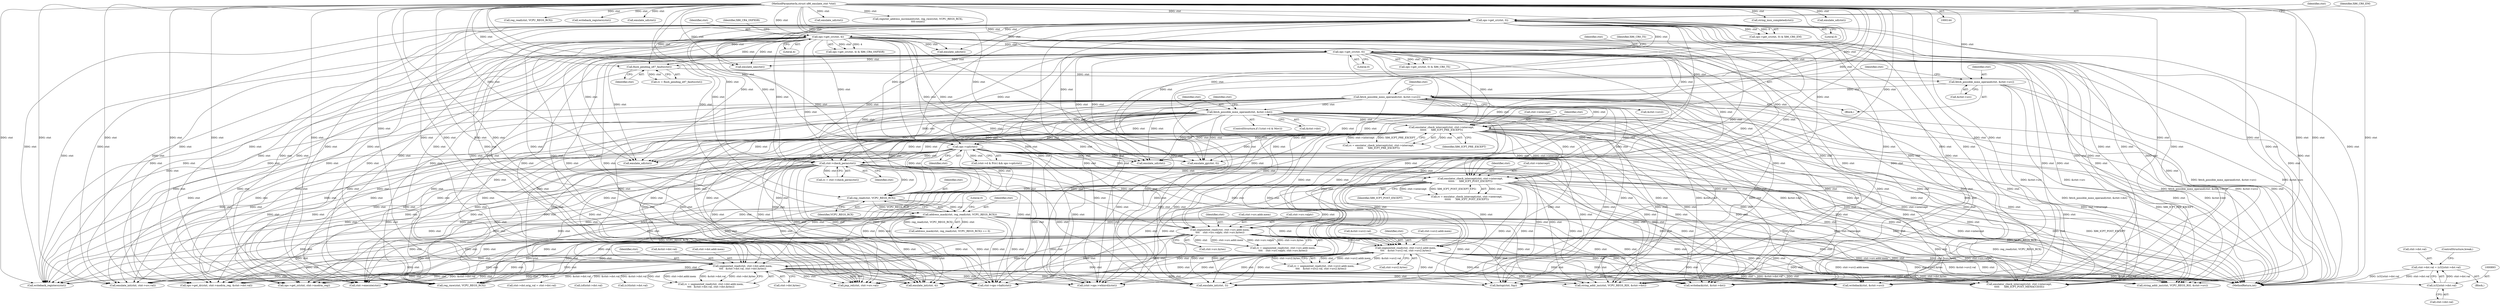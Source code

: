digraph "0_linux_234f3ce485d54017f15cf5e0699cff4100121601_8@pointer" {
"1000886" [label="(Call,ctxt->dst.val = (s32)ctxt->dst.val)"];
"1000892" [label="(Call,(s32)ctxt->dst.val)"];
"1000621" [label="(Call,segmented_read(ctxt, ctxt->dst.addr.mem,\n\t\t\t\t   &ctxt->dst.val, ctxt->dst.bytes))"];
"1000375" [label="(Call,emulator_check_intercept(ctxt, ctxt->intercept,\n\t\t\t\t\t\t      X86_ICPT_PRE_EXCEPT))"];
"1000342" [label="(Call,fetch_possible_mmx_operand(ctxt, &ctxt->src2))"];
"1000336" [label="(Call,fetch_possible_mmx_operand(ctxt, &ctxt->src))"];
"1000329" [label="(Call,flush_pending_x87_faults(ctxt))"];
"1000290" [label="(Call,ops->get_cr(ctxt, 4))"];
"1000278" [label="(Call,ops->get_cr(ctxt, 0))"];
"1000145" [label="(MethodParameterIn,struct x86_emulate_ctxt *ctxt)"];
"1000310" [label="(Call,ops->get_cr(ctxt, 0))"];
"1000355" [label="(Call,fetch_possible_mmx_operand(ctxt, &ctxt->dst))"];
"1000393" [label="(Call,ops->cpl(ctxt))"];
"1000523" [label="(Call,segmented_read(ctxt, ctxt->src.addr.mem,\n\t\t\t\t    ctxt->src.valptr, ctxt->src.bytes))"];
"1000440" [label="(Call,ctxt->check_perm(ctxt))"];
"1000485" [label="(Call,address_mask(ctxt, reg_read(ctxt, VCPU_REGS_RCX)))"];
"1000487" [label="(Call,reg_read(ctxt, VCPU_REGS_RCX))"];
"1000461" [label="(Call,emulator_check_intercept(ctxt, ctxt->intercept,\n\t\t\t\t\t\t      X86_ICPT_POST_EXCEPT))"];
"1000569" [label="(Call,segmented_read(ctxt, ctxt->src2.addr.mem,\n\t\t\t\t    &ctxt->src2.val, ctxt->src2.bytes))"];
"1000578" [label="(Call,&ctxt->src2.val)"];
"1000342" [label="(Call,fetch_possible_mmx_operand(ctxt, &ctxt->src2))"];
"1000327" [label="(Call,rc = flush_pending_x87_faults(ctxt))"];
"1000936" [label="(Call,jmp_rel(ctxt, ctxt->src.val))"];
"1000290" [label="(Call,ops->get_cr(ctxt, 4))"];
"1001155" [label="(Call,reg_read(ctxt, VCPU_REGS_RCX))"];
"1001180" [label="(Call,writeback_registers(ctxt))"];
"1000646" [label="(Call,ctxt->dst.orig_val = ctxt->dst.val)"];
"1000488" [label="(Identifier,ctxt)"];
"1000326" [label="(Block,)"];
"1000336" [label="(Call,fetch_possible_mmx_operand(ctxt, &ctxt->src))"];
"1000462" [label="(Identifier,ctxt)"];
"1000862" [label="(Call,(s8)ctxt->dst.val)"];
"1000376" [label="(Identifier,ctxt)"];
"1000292" [label="(Literal,4)"];
"1000352" [label="(Identifier,ctxt)"];
"1000877" [label="(Call,(s16)ctxt->dst.val)"];
"1000854" [label="(Block,)"];
"1000216" [label="(Call,emulate_ud(ctxt))"];
"1000309" [label="(Call,ops->get_cr(ctxt, 0) & X86_CR0_TS)"];
"1000928" [label="(Call,emulate_int(ctxt, 4))"];
"1000537" [label="(Call,ctxt->src.bytes)"];
"1000365" [label="(Identifier,ctxt)"];
"1000622" [label="(Identifier,ctxt)"];
"1000279" [label="(Identifier,ctxt)"];
"1000567" [label="(Call,rc = segmented_read(ctxt, ctxt->src2.addr.mem,\n\t\t\t\t    &ctxt->src2.val, ctxt->src2.bytes))"];
"1001044" [label="(Call,writeback(ctxt, &ctxt->dst))"];
"1000438" [label="(Call,rc = ctxt->check_perm(ctxt))"];
"1001023" [label="(Call,writeback(ctxt, &ctxt->src))"];
"1000377" [label="(Call,ctxt->intercept)"];
"1000404" [label="(Call,emulate_ud(ctxt))"];
"1000387" [label="(Call,(ctxt->d & Priv) && ops->cpl(ctxt))"];
"1000291" [label="(Identifier,ctxt)"];
"1000375" [label="(Call,emulator_check_intercept(ctxt, ctxt->intercept,\n\t\t\t\t\t\t      X86_ICPT_PRE_EXCEPT))"];
"1000892" [label="(Call,(s32)ctxt->dst.val)"];
"1000672" [label="(Call,emulator_check_intercept(ctxt, ctxt->intercept,\n\t\t\t\t\t      X86_ICPT_POST_MEMACCESS))"];
"1000524" [label="(Identifier,ctxt)"];
"1000525" [label="(Call,ctxt->src.addr.mem)"];
"1000489" [label="(Identifier,VCPU_REGS_RCX)"];
"1000459" [label="(Call,rc = emulator_check_intercept(ctxt, ctxt->intercept,\n\t\t\t\t\t\t      X86_ICPT_POST_EXCEPT))"];
"1000532" [label="(Call,ctxt->src.valptr)"];
"1000373" [label="(Call,rc = emulator_check_intercept(ctxt, ctxt->intercept,\n\t\t\t\t\t\t      X86_ICPT_PRE_EXCEPT))"];
"1000490" [label="(Literal,0)"];
"1000356" [label="(Identifier,ctxt)"];
"1001070" [label="(Call,string_addr_inc(ctxt, VCPU_REGS_RSI, &ctxt->src))"];
"1000570" [label="(Identifier,ctxt)"];
"1000521" [label="(Call,rc = segmented_read(ctxt, ctxt->src.addr.mem,\n\t\t\t\t    ctxt->src.valptr, ctxt->src.bytes))"];
"1000409" [label="(Call,emulate_gp(ctxt, 0))"];
"1000584" [label="(Call,ctxt->src2.bytes)"];
"1000487" [label="(Call,reg_read(ctxt, VCPU_REGS_RCX))"];
"1000571" [label="(Call,ctxt->src2.addr.mem)"];
"1000904" [label="(Call,emulate_int(ctxt, 3))"];
"1000394" [label="(Identifier,ctxt)"];
"1000338" [label="(Call,&ctxt->src)"];
"1000380" [label="(Identifier,X86_ICPT_PRE_EXCEPT)"];
"1001257" [label="(Call,ops->get_cr(ctxt, ctxt->modrm_reg))"];
"1000264" [label="(Call,emulate_ud(ctxt))"];
"1000281" [label="(Identifier,X86_CR0_EM)"];
"1000329" [label="(Call,flush_pending_x87_faults(ctxt))"];
"1000278" [label="(Call,ops->get_cr(ctxt, 0))"];
"1000886" [label="(Call,ctxt->dst.val = (s32)ctxt->dst.val)"];
"1000486" [label="(Identifier,ctxt)"];
"1001480" [label="(MethodReturn,int)"];
"1001226" [label="(Call,writeback_registers(ctxt))"];
"1000311" [label="(Identifier,ctxt)"];
"1000619" [label="(Call,rc = segmented_read(ctxt, ctxt->dst.addr.mem,\n\t\t\t\t   &ctxt->dst.val, ctxt->dst.bytes))"];
"1001134" [label="(Call,register_address_increment(ctxt, reg_rmw(ctxt, VCPU_REGS_RCX),\n\t\t\t\t-count))"];
"1000636" [label="(Call,ctxt->dst.bytes)"];
"1000485" [label="(Call,address_mask(ctxt, reg_read(ctxt, VCPU_REGS_RCX)))"];
"1000737" [label="(Call,ctxt->execute(ctxt))"];
"1000899" [label="(ControlStructure,break;)"];
"1000348" [label="(ControlStructure,if (!(ctxt->d & Mov)))"];
"1000297" [label="(Call,emulate_ud(ctxt))"];
"1000357" [label="(Call,&ctxt->dst)"];
"1000393" [label="(Call,ops->cpl(ctxt))"];
"1000630" [label="(Call,&ctxt->dst.val)"];
"1000277" [label="(Call,ops->get_cr(ctxt, 0) & X86_CR0_EM)"];
"1001143" [label="(Call,string_insn_completed(ctxt))"];
"1000461" [label="(Call,emulator_check_intercept(ctxt, ctxt->intercept,\n\t\t\t\t\t\t      X86_ICPT_POST_EXCEPT))"];
"1000337" [label="(Identifier,ctxt)"];
"1000312" [label="(Literal,0)"];
"1000317" [label="(Call,emulate_nm(ctxt))"];
"1000194" [label="(Call,emulate_ud(ctxt))"];
"1001136" [label="(Call,reg_rmw(ctxt, VCPU_REGS_RCX))"];
"1000145" [label="(MethodParameterIn,struct x86_emulate_ctxt *ctxt)"];
"1000726" [label="(Call,fastop(ctxt, fop))"];
"1000463" [label="(Call,ctxt->intercept)"];
"1000623" [label="(Call,ctxt->dst.addr.mem)"];
"1000344" [label="(Call,&ctxt->src2)"];
"1001085" [label="(Call,string_addr_inc(ctxt, VCPU_REGS_RDI, &ctxt->dst))"];
"1000484" [label="(Call,address_mask(ctxt, reg_read(ctxt, VCPU_REGS_RCX)) == 0)"];
"1000466" [label="(Identifier,X86_ICPT_POST_EXCEPT)"];
"1000280" [label="(Literal,0)"];
"1000330" [label="(Identifier,ctxt)"];
"1000569" [label="(Call,segmented_read(ctxt, ctxt->src2.addr.mem,\n\t\t\t\t    &ctxt->src2.val, ctxt->src2.bytes))"];
"1000441" [label="(Identifier,ctxt)"];
"1000313" [label="(Identifier,X86_CR0_TS)"];
"1000887" [label="(Call,ctxt->dst.val)"];
"1000621" [label="(Call,segmented_read(ctxt, ctxt->dst.addr.mem,\n\t\t\t\t   &ctxt->dst.val, ctxt->dst.bytes))"];
"1000355" [label="(Call,fetch_possible_mmx_operand(ctxt, &ctxt->dst))"];
"1000289" [label="(Call,ops->get_cr(ctxt, 4) & X86_CR4_OSFXSR)"];
"1000523" [label="(Call,segmented_read(ctxt, ctxt->src.addr.mem,\n\t\t\t\t    ctxt->src.valptr, ctxt->src.bytes))"];
"1000343" [label="(Identifier,ctxt)"];
"1000952" [label="(Call,ctxt->ops->halt(ctxt))"];
"1000293" [label="(Identifier,X86_CR4_OSFXSR)"];
"1000440" [label="(Call,ctxt->check_perm(ctxt))"];
"1001242" [label="(Call,(ctxt->ops->wbinvd)(ctxt))"];
"1000911" [label="(Call,emulate_int(ctxt, ctxt->src.val))"];
"1001264" [label="(Call,ops->get_dr(ctxt, ctxt->modrm_reg, &ctxt->dst.val))"];
"1000428" [label="(Call,emulate_ud(ctxt))"];
"1000310" [label="(Call,ops->get_cr(ctxt, 0))"];
"1000894" [label="(Call,ctxt->dst.val)"];
"1000886" -> "1000854"  [label="AST: "];
"1000886" -> "1000892"  [label="CFG: "];
"1000887" -> "1000886"  [label="AST: "];
"1000892" -> "1000886"  [label="AST: "];
"1000899" -> "1000886"  [label="CFG: "];
"1000886" -> "1001480"  [label="DDG: (s32)ctxt->dst.val"];
"1000886" -> "1001480"  [label="DDG: ctxt->dst.val"];
"1000892" -> "1000886"  [label="DDG: ctxt->dst.val"];
"1000892" -> "1000894"  [label="CFG: "];
"1000893" -> "1000892"  [label="AST: "];
"1000894" -> "1000892"  [label="AST: "];
"1000621" -> "1000892"  [label="DDG: &ctxt->dst.val"];
"1000621" -> "1000619"  [label="AST: "];
"1000621" -> "1000636"  [label="CFG: "];
"1000622" -> "1000621"  [label="AST: "];
"1000623" -> "1000621"  [label="AST: "];
"1000630" -> "1000621"  [label="AST: "];
"1000636" -> "1000621"  [label="AST: "];
"1000619" -> "1000621"  [label="CFG: "];
"1000621" -> "1001480"  [label="DDG: &ctxt->dst.val"];
"1000621" -> "1001480"  [label="DDG: ctxt"];
"1000621" -> "1001480"  [label="DDG: ctxt->dst.addr.mem"];
"1000621" -> "1001480"  [label="DDG: ctxt->dst.bytes"];
"1000621" -> "1000619"  [label="DDG: ctxt"];
"1000621" -> "1000619"  [label="DDG: ctxt->dst.addr.mem"];
"1000621" -> "1000619"  [label="DDG: &ctxt->dst.val"];
"1000621" -> "1000619"  [label="DDG: ctxt->dst.bytes"];
"1000375" -> "1000621"  [label="DDG: ctxt"];
"1000393" -> "1000621"  [label="DDG: ctxt"];
"1000523" -> "1000621"  [label="DDG: ctxt"];
"1000342" -> "1000621"  [label="DDG: ctxt"];
"1000310" -> "1000621"  [label="DDG: ctxt"];
"1000569" -> "1000621"  [label="DDG: ctxt"];
"1000440" -> "1000621"  [label="DDG: ctxt"];
"1000278" -> "1000621"  [label="DDG: ctxt"];
"1000355" -> "1000621"  [label="DDG: ctxt"];
"1000485" -> "1000621"  [label="DDG: ctxt"];
"1000290" -> "1000621"  [label="DDG: ctxt"];
"1000461" -> "1000621"  [label="DDG: ctxt"];
"1000145" -> "1000621"  [label="DDG: ctxt"];
"1000621" -> "1000646"  [label="DDG: &ctxt->dst.val"];
"1000621" -> "1000672"  [label="DDG: ctxt"];
"1000621" -> "1000726"  [label="DDG: ctxt"];
"1000621" -> "1000737"  [label="DDG: ctxt"];
"1000621" -> "1000862"  [label="DDG: &ctxt->dst.val"];
"1000621" -> "1000877"  [label="DDG: &ctxt->dst.val"];
"1000621" -> "1000904"  [label="DDG: ctxt"];
"1000621" -> "1000911"  [label="DDG: ctxt"];
"1000621" -> "1000928"  [label="DDG: ctxt"];
"1000621" -> "1000936"  [label="DDG: ctxt"];
"1000621" -> "1000952"  [label="DDG: ctxt"];
"1000621" -> "1001023"  [label="DDG: ctxt"];
"1000621" -> "1001044"  [label="DDG: ctxt"];
"1000621" -> "1001070"  [label="DDG: ctxt"];
"1000621" -> "1001085"  [label="DDG: ctxt"];
"1000621" -> "1001136"  [label="DDG: ctxt"];
"1000621" -> "1001226"  [label="DDG: ctxt"];
"1000621" -> "1001242"  [label="DDG: ctxt"];
"1000621" -> "1001257"  [label="DDG: ctxt"];
"1000621" -> "1001264"  [label="DDG: ctxt"];
"1000621" -> "1001264"  [label="DDG: &ctxt->dst.val"];
"1000375" -> "1000373"  [label="AST: "];
"1000375" -> "1000380"  [label="CFG: "];
"1000376" -> "1000375"  [label="AST: "];
"1000377" -> "1000375"  [label="AST: "];
"1000380" -> "1000375"  [label="AST: "];
"1000373" -> "1000375"  [label="CFG: "];
"1000375" -> "1001480"  [label="DDG: ctxt"];
"1000375" -> "1001480"  [label="DDG: ctxt->intercept"];
"1000375" -> "1001480"  [label="DDG: X86_ICPT_PRE_EXCEPT"];
"1000375" -> "1000373"  [label="DDG: ctxt"];
"1000375" -> "1000373"  [label="DDG: ctxt->intercept"];
"1000375" -> "1000373"  [label="DDG: X86_ICPT_PRE_EXCEPT"];
"1000342" -> "1000375"  [label="DDG: ctxt"];
"1000310" -> "1000375"  [label="DDG: ctxt"];
"1000278" -> "1000375"  [label="DDG: ctxt"];
"1000355" -> "1000375"  [label="DDG: ctxt"];
"1000290" -> "1000375"  [label="DDG: ctxt"];
"1000145" -> "1000375"  [label="DDG: ctxt"];
"1000375" -> "1000393"  [label="DDG: ctxt"];
"1000375" -> "1000404"  [label="DDG: ctxt"];
"1000375" -> "1000409"  [label="DDG: ctxt"];
"1000375" -> "1000428"  [label="DDG: ctxt"];
"1000375" -> "1000440"  [label="DDG: ctxt"];
"1000375" -> "1000461"  [label="DDG: ctxt"];
"1000375" -> "1000461"  [label="DDG: ctxt->intercept"];
"1000375" -> "1000487"  [label="DDG: ctxt"];
"1000375" -> "1000523"  [label="DDG: ctxt"];
"1000375" -> "1000569"  [label="DDG: ctxt"];
"1000375" -> "1000672"  [label="DDG: ctxt"];
"1000375" -> "1000672"  [label="DDG: ctxt->intercept"];
"1000375" -> "1000726"  [label="DDG: ctxt"];
"1000375" -> "1000737"  [label="DDG: ctxt"];
"1000375" -> "1000904"  [label="DDG: ctxt"];
"1000375" -> "1000911"  [label="DDG: ctxt"];
"1000375" -> "1000928"  [label="DDG: ctxt"];
"1000375" -> "1000936"  [label="DDG: ctxt"];
"1000375" -> "1000952"  [label="DDG: ctxt"];
"1000375" -> "1001023"  [label="DDG: ctxt"];
"1000375" -> "1001044"  [label="DDG: ctxt"];
"1000375" -> "1001070"  [label="DDG: ctxt"];
"1000375" -> "1001085"  [label="DDG: ctxt"];
"1000375" -> "1001136"  [label="DDG: ctxt"];
"1000375" -> "1001226"  [label="DDG: ctxt"];
"1000375" -> "1001242"  [label="DDG: ctxt"];
"1000375" -> "1001257"  [label="DDG: ctxt"];
"1000375" -> "1001264"  [label="DDG: ctxt"];
"1000342" -> "1000326"  [label="AST: "];
"1000342" -> "1000344"  [label="CFG: "];
"1000343" -> "1000342"  [label="AST: "];
"1000344" -> "1000342"  [label="AST: "];
"1000352" -> "1000342"  [label="CFG: "];
"1000342" -> "1001480"  [label="DDG: &ctxt->src2"];
"1000342" -> "1001480"  [label="DDG: ctxt"];
"1000342" -> "1001480"  [label="DDG: fetch_possible_mmx_operand(ctxt, &ctxt->src2)"];
"1000336" -> "1000342"  [label="DDG: ctxt"];
"1000145" -> "1000342"  [label="DDG: ctxt"];
"1000342" -> "1000355"  [label="DDG: ctxt"];
"1000342" -> "1000393"  [label="DDG: ctxt"];
"1000342" -> "1000404"  [label="DDG: ctxt"];
"1000342" -> "1000409"  [label="DDG: ctxt"];
"1000342" -> "1000428"  [label="DDG: ctxt"];
"1000342" -> "1000440"  [label="DDG: ctxt"];
"1000342" -> "1000461"  [label="DDG: ctxt"];
"1000342" -> "1000487"  [label="DDG: ctxt"];
"1000342" -> "1000523"  [label="DDG: ctxt"];
"1000342" -> "1000569"  [label="DDG: ctxt"];
"1000342" -> "1000672"  [label="DDG: ctxt"];
"1000342" -> "1000726"  [label="DDG: ctxt"];
"1000342" -> "1000737"  [label="DDG: ctxt"];
"1000342" -> "1000904"  [label="DDG: ctxt"];
"1000342" -> "1000911"  [label="DDG: ctxt"];
"1000342" -> "1000928"  [label="DDG: ctxt"];
"1000342" -> "1000936"  [label="DDG: ctxt"];
"1000342" -> "1000952"  [label="DDG: ctxt"];
"1000342" -> "1001023"  [label="DDG: ctxt"];
"1000342" -> "1001044"  [label="DDG: ctxt"];
"1000342" -> "1001070"  [label="DDG: ctxt"];
"1000342" -> "1001085"  [label="DDG: ctxt"];
"1000342" -> "1001136"  [label="DDG: ctxt"];
"1000342" -> "1001226"  [label="DDG: ctxt"];
"1000342" -> "1001242"  [label="DDG: ctxt"];
"1000342" -> "1001257"  [label="DDG: ctxt"];
"1000342" -> "1001264"  [label="DDG: ctxt"];
"1000336" -> "1000326"  [label="AST: "];
"1000336" -> "1000338"  [label="CFG: "];
"1000337" -> "1000336"  [label="AST: "];
"1000338" -> "1000336"  [label="AST: "];
"1000343" -> "1000336"  [label="CFG: "];
"1000336" -> "1001480"  [label="DDG: fetch_possible_mmx_operand(ctxt, &ctxt->src)"];
"1000336" -> "1001480"  [label="DDG: &ctxt->src"];
"1000329" -> "1000336"  [label="DDG: ctxt"];
"1000145" -> "1000336"  [label="DDG: ctxt"];
"1000336" -> "1001023"  [label="DDG: &ctxt->src"];
"1000336" -> "1001070"  [label="DDG: &ctxt->src"];
"1000329" -> "1000327"  [label="AST: "];
"1000329" -> "1000330"  [label="CFG: "];
"1000330" -> "1000329"  [label="AST: "];
"1000327" -> "1000329"  [label="CFG: "];
"1000329" -> "1001480"  [label="DDG: ctxt"];
"1000329" -> "1000327"  [label="DDG: ctxt"];
"1000290" -> "1000329"  [label="DDG: ctxt"];
"1000310" -> "1000329"  [label="DDG: ctxt"];
"1000278" -> "1000329"  [label="DDG: ctxt"];
"1000145" -> "1000329"  [label="DDG: ctxt"];
"1000329" -> "1001226"  [label="DDG: ctxt"];
"1000290" -> "1000289"  [label="AST: "];
"1000290" -> "1000292"  [label="CFG: "];
"1000291" -> "1000290"  [label="AST: "];
"1000292" -> "1000290"  [label="AST: "];
"1000293" -> "1000290"  [label="CFG: "];
"1000290" -> "1001480"  [label="DDG: ctxt"];
"1000290" -> "1000289"  [label="DDG: ctxt"];
"1000290" -> "1000289"  [label="DDG: 4"];
"1000278" -> "1000290"  [label="DDG: ctxt"];
"1000145" -> "1000290"  [label="DDG: ctxt"];
"1000290" -> "1000297"  [label="DDG: ctxt"];
"1000290" -> "1000310"  [label="DDG: ctxt"];
"1000290" -> "1000317"  [label="DDG: ctxt"];
"1000290" -> "1000393"  [label="DDG: ctxt"];
"1000290" -> "1000404"  [label="DDG: ctxt"];
"1000290" -> "1000409"  [label="DDG: ctxt"];
"1000290" -> "1000428"  [label="DDG: ctxt"];
"1000290" -> "1000440"  [label="DDG: ctxt"];
"1000290" -> "1000461"  [label="DDG: ctxt"];
"1000290" -> "1000487"  [label="DDG: ctxt"];
"1000290" -> "1000523"  [label="DDG: ctxt"];
"1000290" -> "1000569"  [label="DDG: ctxt"];
"1000290" -> "1000672"  [label="DDG: ctxt"];
"1000290" -> "1000726"  [label="DDG: ctxt"];
"1000290" -> "1000737"  [label="DDG: ctxt"];
"1000290" -> "1000904"  [label="DDG: ctxt"];
"1000290" -> "1000911"  [label="DDG: ctxt"];
"1000290" -> "1000928"  [label="DDG: ctxt"];
"1000290" -> "1000936"  [label="DDG: ctxt"];
"1000290" -> "1000952"  [label="DDG: ctxt"];
"1000290" -> "1001023"  [label="DDG: ctxt"];
"1000290" -> "1001044"  [label="DDG: ctxt"];
"1000290" -> "1001070"  [label="DDG: ctxt"];
"1000290" -> "1001085"  [label="DDG: ctxt"];
"1000290" -> "1001136"  [label="DDG: ctxt"];
"1000290" -> "1001226"  [label="DDG: ctxt"];
"1000290" -> "1001242"  [label="DDG: ctxt"];
"1000290" -> "1001257"  [label="DDG: ctxt"];
"1000290" -> "1001264"  [label="DDG: ctxt"];
"1000278" -> "1000277"  [label="AST: "];
"1000278" -> "1000280"  [label="CFG: "];
"1000279" -> "1000278"  [label="AST: "];
"1000280" -> "1000278"  [label="AST: "];
"1000281" -> "1000278"  [label="CFG: "];
"1000278" -> "1001480"  [label="DDG: ctxt"];
"1000278" -> "1000277"  [label="DDG: ctxt"];
"1000278" -> "1000277"  [label="DDG: 0"];
"1000145" -> "1000278"  [label="DDG: ctxt"];
"1000278" -> "1000297"  [label="DDG: ctxt"];
"1000278" -> "1000310"  [label="DDG: ctxt"];
"1000278" -> "1000317"  [label="DDG: ctxt"];
"1000278" -> "1000393"  [label="DDG: ctxt"];
"1000278" -> "1000404"  [label="DDG: ctxt"];
"1000278" -> "1000409"  [label="DDG: ctxt"];
"1000278" -> "1000428"  [label="DDG: ctxt"];
"1000278" -> "1000440"  [label="DDG: ctxt"];
"1000278" -> "1000461"  [label="DDG: ctxt"];
"1000278" -> "1000487"  [label="DDG: ctxt"];
"1000278" -> "1000523"  [label="DDG: ctxt"];
"1000278" -> "1000569"  [label="DDG: ctxt"];
"1000278" -> "1000672"  [label="DDG: ctxt"];
"1000278" -> "1000726"  [label="DDG: ctxt"];
"1000278" -> "1000737"  [label="DDG: ctxt"];
"1000278" -> "1000904"  [label="DDG: ctxt"];
"1000278" -> "1000911"  [label="DDG: ctxt"];
"1000278" -> "1000928"  [label="DDG: ctxt"];
"1000278" -> "1000936"  [label="DDG: ctxt"];
"1000278" -> "1000952"  [label="DDG: ctxt"];
"1000278" -> "1001023"  [label="DDG: ctxt"];
"1000278" -> "1001044"  [label="DDG: ctxt"];
"1000278" -> "1001070"  [label="DDG: ctxt"];
"1000278" -> "1001085"  [label="DDG: ctxt"];
"1000278" -> "1001136"  [label="DDG: ctxt"];
"1000278" -> "1001226"  [label="DDG: ctxt"];
"1000278" -> "1001242"  [label="DDG: ctxt"];
"1000278" -> "1001257"  [label="DDG: ctxt"];
"1000278" -> "1001264"  [label="DDG: ctxt"];
"1000145" -> "1000144"  [label="AST: "];
"1000145" -> "1001480"  [label="DDG: ctxt"];
"1000145" -> "1000194"  [label="DDG: ctxt"];
"1000145" -> "1000216"  [label="DDG: ctxt"];
"1000145" -> "1000264"  [label="DDG: ctxt"];
"1000145" -> "1000297"  [label="DDG: ctxt"];
"1000145" -> "1000310"  [label="DDG: ctxt"];
"1000145" -> "1000317"  [label="DDG: ctxt"];
"1000145" -> "1000355"  [label="DDG: ctxt"];
"1000145" -> "1000393"  [label="DDG: ctxt"];
"1000145" -> "1000404"  [label="DDG: ctxt"];
"1000145" -> "1000409"  [label="DDG: ctxt"];
"1000145" -> "1000428"  [label="DDG: ctxt"];
"1000145" -> "1000440"  [label="DDG: ctxt"];
"1000145" -> "1000461"  [label="DDG: ctxt"];
"1000145" -> "1000485"  [label="DDG: ctxt"];
"1000145" -> "1000487"  [label="DDG: ctxt"];
"1000145" -> "1000523"  [label="DDG: ctxt"];
"1000145" -> "1000569"  [label="DDG: ctxt"];
"1000145" -> "1000672"  [label="DDG: ctxt"];
"1000145" -> "1000726"  [label="DDG: ctxt"];
"1000145" -> "1000737"  [label="DDG: ctxt"];
"1000145" -> "1000904"  [label="DDG: ctxt"];
"1000145" -> "1000911"  [label="DDG: ctxt"];
"1000145" -> "1000928"  [label="DDG: ctxt"];
"1000145" -> "1000936"  [label="DDG: ctxt"];
"1000145" -> "1000952"  [label="DDG: ctxt"];
"1000145" -> "1001023"  [label="DDG: ctxt"];
"1000145" -> "1001044"  [label="DDG: ctxt"];
"1000145" -> "1001070"  [label="DDG: ctxt"];
"1000145" -> "1001085"  [label="DDG: ctxt"];
"1000145" -> "1001134"  [label="DDG: ctxt"];
"1000145" -> "1001136"  [label="DDG: ctxt"];
"1000145" -> "1001143"  [label="DDG: ctxt"];
"1000145" -> "1001155"  [label="DDG: ctxt"];
"1000145" -> "1001180"  [label="DDG: ctxt"];
"1000145" -> "1001226"  [label="DDG: ctxt"];
"1000145" -> "1001242"  [label="DDG: ctxt"];
"1000145" -> "1001257"  [label="DDG: ctxt"];
"1000145" -> "1001264"  [label="DDG: ctxt"];
"1000310" -> "1000309"  [label="AST: "];
"1000310" -> "1000312"  [label="CFG: "];
"1000311" -> "1000310"  [label="AST: "];
"1000312" -> "1000310"  [label="AST: "];
"1000313" -> "1000310"  [label="CFG: "];
"1000310" -> "1001480"  [label="DDG: ctxt"];
"1000310" -> "1000309"  [label="DDG: ctxt"];
"1000310" -> "1000309"  [label="DDG: 0"];
"1000310" -> "1000317"  [label="DDG: ctxt"];
"1000310" -> "1000393"  [label="DDG: ctxt"];
"1000310" -> "1000404"  [label="DDG: ctxt"];
"1000310" -> "1000409"  [label="DDG: ctxt"];
"1000310" -> "1000428"  [label="DDG: ctxt"];
"1000310" -> "1000440"  [label="DDG: ctxt"];
"1000310" -> "1000461"  [label="DDG: ctxt"];
"1000310" -> "1000487"  [label="DDG: ctxt"];
"1000310" -> "1000523"  [label="DDG: ctxt"];
"1000310" -> "1000569"  [label="DDG: ctxt"];
"1000310" -> "1000672"  [label="DDG: ctxt"];
"1000310" -> "1000726"  [label="DDG: ctxt"];
"1000310" -> "1000737"  [label="DDG: ctxt"];
"1000310" -> "1000904"  [label="DDG: ctxt"];
"1000310" -> "1000911"  [label="DDG: ctxt"];
"1000310" -> "1000928"  [label="DDG: ctxt"];
"1000310" -> "1000936"  [label="DDG: ctxt"];
"1000310" -> "1000952"  [label="DDG: ctxt"];
"1000310" -> "1001023"  [label="DDG: ctxt"];
"1000310" -> "1001044"  [label="DDG: ctxt"];
"1000310" -> "1001070"  [label="DDG: ctxt"];
"1000310" -> "1001085"  [label="DDG: ctxt"];
"1000310" -> "1001136"  [label="DDG: ctxt"];
"1000310" -> "1001226"  [label="DDG: ctxt"];
"1000310" -> "1001242"  [label="DDG: ctxt"];
"1000310" -> "1001257"  [label="DDG: ctxt"];
"1000310" -> "1001264"  [label="DDG: ctxt"];
"1000355" -> "1000348"  [label="AST: "];
"1000355" -> "1000357"  [label="CFG: "];
"1000356" -> "1000355"  [label="AST: "];
"1000357" -> "1000355"  [label="AST: "];
"1000365" -> "1000355"  [label="CFG: "];
"1000355" -> "1001480"  [label="DDG: ctxt"];
"1000355" -> "1001480"  [label="DDG: &ctxt->dst"];
"1000355" -> "1001480"  [label="DDG: fetch_possible_mmx_operand(ctxt, &ctxt->dst)"];
"1000355" -> "1000393"  [label="DDG: ctxt"];
"1000355" -> "1000404"  [label="DDG: ctxt"];
"1000355" -> "1000409"  [label="DDG: ctxt"];
"1000355" -> "1000428"  [label="DDG: ctxt"];
"1000355" -> "1000440"  [label="DDG: ctxt"];
"1000355" -> "1000461"  [label="DDG: ctxt"];
"1000355" -> "1000487"  [label="DDG: ctxt"];
"1000355" -> "1000523"  [label="DDG: ctxt"];
"1000355" -> "1000569"  [label="DDG: ctxt"];
"1000355" -> "1000672"  [label="DDG: ctxt"];
"1000355" -> "1000726"  [label="DDG: ctxt"];
"1000355" -> "1000737"  [label="DDG: ctxt"];
"1000355" -> "1000904"  [label="DDG: ctxt"];
"1000355" -> "1000911"  [label="DDG: ctxt"];
"1000355" -> "1000928"  [label="DDG: ctxt"];
"1000355" -> "1000936"  [label="DDG: ctxt"];
"1000355" -> "1000952"  [label="DDG: ctxt"];
"1000355" -> "1001023"  [label="DDG: ctxt"];
"1000355" -> "1001044"  [label="DDG: ctxt"];
"1000355" -> "1001044"  [label="DDG: &ctxt->dst"];
"1000355" -> "1001070"  [label="DDG: ctxt"];
"1000355" -> "1001085"  [label="DDG: ctxt"];
"1000355" -> "1001085"  [label="DDG: &ctxt->dst"];
"1000355" -> "1001136"  [label="DDG: ctxt"];
"1000355" -> "1001226"  [label="DDG: ctxt"];
"1000355" -> "1001242"  [label="DDG: ctxt"];
"1000355" -> "1001257"  [label="DDG: ctxt"];
"1000355" -> "1001264"  [label="DDG: ctxt"];
"1000393" -> "1000387"  [label="AST: "];
"1000393" -> "1000394"  [label="CFG: "];
"1000394" -> "1000393"  [label="AST: "];
"1000387" -> "1000393"  [label="CFG: "];
"1000393" -> "1001480"  [label="DDG: ctxt"];
"1000393" -> "1000387"  [label="DDG: ctxt"];
"1000393" -> "1000404"  [label="DDG: ctxt"];
"1000393" -> "1000409"  [label="DDG: ctxt"];
"1000393" -> "1000428"  [label="DDG: ctxt"];
"1000393" -> "1000440"  [label="DDG: ctxt"];
"1000393" -> "1000461"  [label="DDG: ctxt"];
"1000393" -> "1000487"  [label="DDG: ctxt"];
"1000393" -> "1000523"  [label="DDG: ctxt"];
"1000393" -> "1000569"  [label="DDG: ctxt"];
"1000393" -> "1000672"  [label="DDG: ctxt"];
"1000393" -> "1000726"  [label="DDG: ctxt"];
"1000393" -> "1000737"  [label="DDG: ctxt"];
"1000393" -> "1000904"  [label="DDG: ctxt"];
"1000393" -> "1000911"  [label="DDG: ctxt"];
"1000393" -> "1000928"  [label="DDG: ctxt"];
"1000393" -> "1000936"  [label="DDG: ctxt"];
"1000393" -> "1000952"  [label="DDG: ctxt"];
"1000393" -> "1001023"  [label="DDG: ctxt"];
"1000393" -> "1001044"  [label="DDG: ctxt"];
"1000393" -> "1001070"  [label="DDG: ctxt"];
"1000393" -> "1001085"  [label="DDG: ctxt"];
"1000393" -> "1001136"  [label="DDG: ctxt"];
"1000393" -> "1001226"  [label="DDG: ctxt"];
"1000393" -> "1001242"  [label="DDG: ctxt"];
"1000393" -> "1001257"  [label="DDG: ctxt"];
"1000393" -> "1001264"  [label="DDG: ctxt"];
"1000523" -> "1000521"  [label="AST: "];
"1000523" -> "1000537"  [label="CFG: "];
"1000524" -> "1000523"  [label="AST: "];
"1000525" -> "1000523"  [label="AST: "];
"1000532" -> "1000523"  [label="AST: "];
"1000537" -> "1000523"  [label="AST: "];
"1000521" -> "1000523"  [label="CFG: "];
"1000523" -> "1001480"  [label="DDG: ctxt->src.addr.mem"];
"1000523" -> "1001480"  [label="DDG: ctxt"];
"1000523" -> "1001480"  [label="DDG: ctxt->src.bytes"];
"1000523" -> "1001480"  [label="DDG: ctxt->src.valptr"];
"1000523" -> "1000521"  [label="DDG: ctxt"];
"1000523" -> "1000521"  [label="DDG: ctxt->src.addr.mem"];
"1000523" -> "1000521"  [label="DDG: ctxt->src.valptr"];
"1000523" -> "1000521"  [label="DDG: ctxt->src.bytes"];
"1000440" -> "1000523"  [label="DDG: ctxt"];
"1000485" -> "1000523"  [label="DDG: ctxt"];
"1000461" -> "1000523"  [label="DDG: ctxt"];
"1000523" -> "1000569"  [label="DDG: ctxt"];
"1000523" -> "1000672"  [label="DDG: ctxt"];
"1000523" -> "1000726"  [label="DDG: ctxt"];
"1000523" -> "1000737"  [label="DDG: ctxt"];
"1000523" -> "1000904"  [label="DDG: ctxt"];
"1000523" -> "1000911"  [label="DDG: ctxt"];
"1000523" -> "1000928"  [label="DDG: ctxt"];
"1000523" -> "1000936"  [label="DDG: ctxt"];
"1000523" -> "1000952"  [label="DDG: ctxt"];
"1000523" -> "1001023"  [label="DDG: ctxt"];
"1000523" -> "1001044"  [label="DDG: ctxt"];
"1000523" -> "1001070"  [label="DDG: ctxt"];
"1000523" -> "1001085"  [label="DDG: ctxt"];
"1000523" -> "1001136"  [label="DDG: ctxt"];
"1000523" -> "1001226"  [label="DDG: ctxt"];
"1000523" -> "1001242"  [label="DDG: ctxt"];
"1000523" -> "1001257"  [label="DDG: ctxt"];
"1000523" -> "1001264"  [label="DDG: ctxt"];
"1000440" -> "1000438"  [label="AST: "];
"1000440" -> "1000441"  [label="CFG: "];
"1000441" -> "1000440"  [label="AST: "];
"1000438" -> "1000440"  [label="CFG: "];
"1000440" -> "1001480"  [label="DDG: ctxt"];
"1000440" -> "1000438"  [label="DDG: ctxt"];
"1000440" -> "1000461"  [label="DDG: ctxt"];
"1000440" -> "1000487"  [label="DDG: ctxt"];
"1000440" -> "1000569"  [label="DDG: ctxt"];
"1000440" -> "1000672"  [label="DDG: ctxt"];
"1000440" -> "1000726"  [label="DDG: ctxt"];
"1000440" -> "1000737"  [label="DDG: ctxt"];
"1000440" -> "1000904"  [label="DDG: ctxt"];
"1000440" -> "1000911"  [label="DDG: ctxt"];
"1000440" -> "1000928"  [label="DDG: ctxt"];
"1000440" -> "1000936"  [label="DDG: ctxt"];
"1000440" -> "1000952"  [label="DDG: ctxt"];
"1000440" -> "1001023"  [label="DDG: ctxt"];
"1000440" -> "1001044"  [label="DDG: ctxt"];
"1000440" -> "1001070"  [label="DDG: ctxt"];
"1000440" -> "1001085"  [label="DDG: ctxt"];
"1000440" -> "1001136"  [label="DDG: ctxt"];
"1000440" -> "1001226"  [label="DDG: ctxt"];
"1000440" -> "1001242"  [label="DDG: ctxt"];
"1000440" -> "1001257"  [label="DDG: ctxt"];
"1000440" -> "1001264"  [label="DDG: ctxt"];
"1000485" -> "1000484"  [label="AST: "];
"1000485" -> "1000487"  [label="CFG: "];
"1000486" -> "1000485"  [label="AST: "];
"1000487" -> "1000485"  [label="AST: "];
"1000490" -> "1000485"  [label="CFG: "];
"1000485" -> "1001480"  [label="DDG: ctxt"];
"1000485" -> "1001480"  [label="DDG: reg_read(ctxt, VCPU_REGS_RCX)"];
"1000485" -> "1000484"  [label="DDG: ctxt"];
"1000485" -> "1000484"  [label="DDG: reg_read(ctxt, VCPU_REGS_RCX)"];
"1000487" -> "1000485"  [label="DDG: ctxt"];
"1000487" -> "1000485"  [label="DDG: VCPU_REGS_RCX"];
"1000485" -> "1000569"  [label="DDG: ctxt"];
"1000485" -> "1000672"  [label="DDG: ctxt"];
"1000485" -> "1000726"  [label="DDG: ctxt"];
"1000485" -> "1000737"  [label="DDG: ctxt"];
"1000485" -> "1000904"  [label="DDG: ctxt"];
"1000485" -> "1000911"  [label="DDG: ctxt"];
"1000485" -> "1000928"  [label="DDG: ctxt"];
"1000485" -> "1000936"  [label="DDG: ctxt"];
"1000485" -> "1000952"  [label="DDG: ctxt"];
"1000485" -> "1001023"  [label="DDG: ctxt"];
"1000485" -> "1001044"  [label="DDG: ctxt"];
"1000485" -> "1001070"  [label="DDG: ctxt"];
"1000485" -> "1001085"  [label="DDG: ctxt"];
"1000485" -> "1001136"  [label="DDG: ctxt"];
"1000485" -> "1001226"  [label="DDG: ctxt"];
"1000485" -> "1001242"  [label="DDG: ctxt"];
"1000485" -> "1001257"  [label="DDG: ctxt"];
"1000485" -> "1001264"  [label="DDG: ctxt"];
"1000487" -> "1000489"  [label="CFG: "];
"1000488" -> "1000487"  [label="AST: "];
"1000489" -> "1000487"  [label="AST: "];
"1000487" -> "1001480"  [label="DDG: VCPU_REGS_RCX"];
"1000461" -> "1000487"  [label="DDG: ctxt"];
"1000487" -> "1001136"  [label="DDG: VCPU_REGS_RCX"];
"1000461" -> "1000459"  [label="AST: "];
"1000461" -> "1000466"  [label="CFG: "];
"1000462" -> "1000461"  [label="AST: "];
"1000463" -> "1000461"  [label="AST: "];
"1000466" -> "1000461"  [label="AST: "];
"1000459" -> "1000461"  [label="CFG: "];
"1000461" -> "1001480"  [label="DDG: ctxt->intercept"];
"1000461" -> "1001480"  [label="DDG: ctxt"];
"1000461" -> "1001480"  [label="DDG: X86_ICPT_POST_EXCEPT"];
"1000461" -> "1000459"  [label="DDG: ctxt"];
"1000461" -> "1000459"  [label="DDG: ctxt->intercept"];
"1000461" -> "1000459"  [label="DDG: X86_ICPT_POST_EXCEPT"];
"1000461" -> "1000569"  [label="DDG: ctxt"];
"1000461" -> "1000672"  [label="DDG: ctxt"];
"1000461" -> "1000672"  [label="DDG: ctxt->intercept"];
"1000461" -> "1000726"  [label="DDG: ctxt"];
"1000461" -> "1000737"  [label="DDG: ctxt"];
"1000461" -> "1000904"  [label="DDG: ctxt"];
"1000461" -> "1000911"  [label="DDG: ctxt"];
"1000461" -> "1000928"  [label="DDG: ctxt"];
"1000461" -> "1000936"  [label="DDG: ctxt"];
"1000461" -> "1000952"  [label="DDG: ctxt"];
"1000461" -> "1001023"  [label="DDG: ctxt"];
"1000461" -> "1001044"  [label="DDG: ctxt"];
"1000461" -> "1001070"  [label="DDG: ctxt"];
"1000461" -> "1001085"  [label="DDG: ctxt"];
"1000461" -> "1001136"  [label="DDG: ctxt"];
"1000461" -> "1001226"  [label="DDG: ctxt"];
"1000461" -> "1001242"  [label="DDG: ctxt"];
"1000461" -> "1001257"  [label="DDG: ctxt"];
"1000461" -> "1001264"  [label="DDG: ctxt"];
"1000569" -> "1000567"  [label="AST: "];
"1000569" -> "1000584"  [label="CFG: "];
"1000570" -> "1000569"  [label="AST: "];
"1000571" -> "1000569"  [label="AST: "];
"1000578" -> "1000569"  [label="AST: "];
"1000584" -> "1000569"  [label="AST: "];
"1000567" -> "1000569"  [label="CFG: "];
"1000569" -> "1001480"  [label="DDG: ctxt->src2.addr.mem"];
"1000569" -> "1001480"  [label="DDG: ctxt->src2.bytes"];
"1000569" -> "1001480"  [label="DDG: &ctxt->src2.val"];
"1000569" -> "1001480"  [label="DDG: ctxt"];
"1000569" -> "1000567"  [label="DDG: ctxt"];
"1000569" -> "1000567"  [label="DDG: ctxt->src2.addr.mem"];
"1000569" -> "1000567"  [label="DDG: &ctxt->src2.val"];
"1000569" -> "1000567"  [label="DDG: ctxt->src2.bytes"];
"1000569" -> "1000672"  [label="DDG: ctxt"];
"1000569" -> "1000726"  [label="DDG: ctxt"];
"1000569" -> "1000737"  [label="DDG: ctxt"];
"1000569" -> "1000904"  [label="DDG: ctxt"];
"1000569" -> "1000911"  [label="DDG: ctxt"];
"1000569" -> "1000928"  [label="DDG: ctxt"];
"1000569" -> "1000936"  [label="DDG: ctxt"];
"1000569" -> "1000952"  [label="DDG: ctxt"];
"1000569" -> "1001023"  [label="DDG: ctxt"];
"1000569" -> "1001044"  [label="DDG: ctxt"];
"1000569" -> "1001070"  [label="DDG: ctxt"];
"1000569" -> "1001085"  [label="DDG: ctxt"];
"1000569" -> "1001136"  [label="DDG: ctxt"];
"1000569" -> "1001226"  [label="DDG: ctxt"];
"1000569" -> "1001242"  [label="DDG: ctxt"];
"1000569" -> "1001257"  [label="DDG: ctxt"];
"1000569" -> "1001264"  [label="DDG: ctxt"];
}
